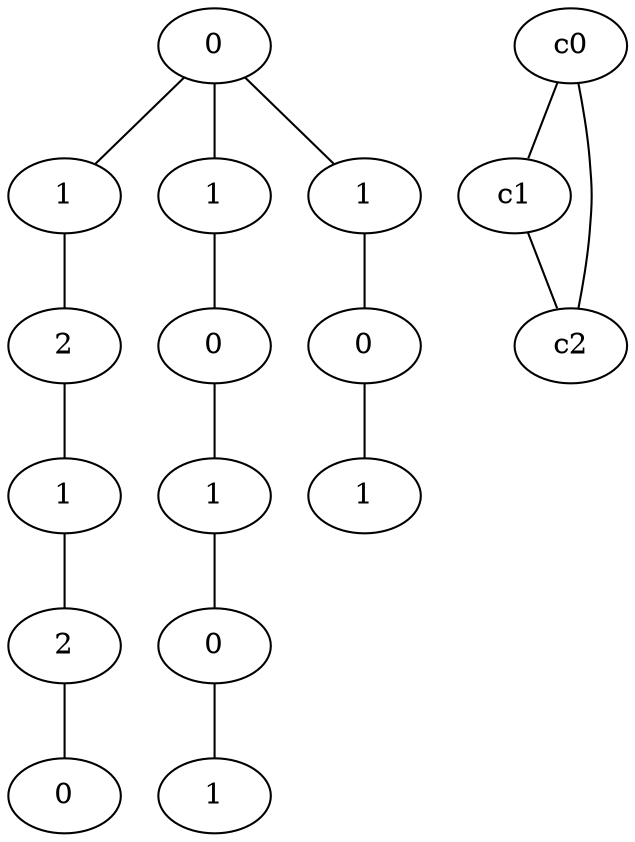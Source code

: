 graph {
a0[label=0];
a1[label=1];
a2[label=2];
a3[label=1];
a4[label=2];
a5[label=0];
a6[label=1];
a7[label=0];
a8[label=1];
a9[label=0];
a10[label=1];
a11[label=1];
a12[label=0];
a13[label=1];
a0 -- a1;
a0 -- a6;
a0 -- a11;
a1 -- a2;
a2 -- a3;
a3 -- a4;
a4 -- a5;
a6 -- a7;
a7 -- a8;
a8 -- a9;
a9 -- a10;
a11 -- a12;
a12 -- a13;
c0 -- c1;
c0 -- c2;
c1 -- c2;
}
